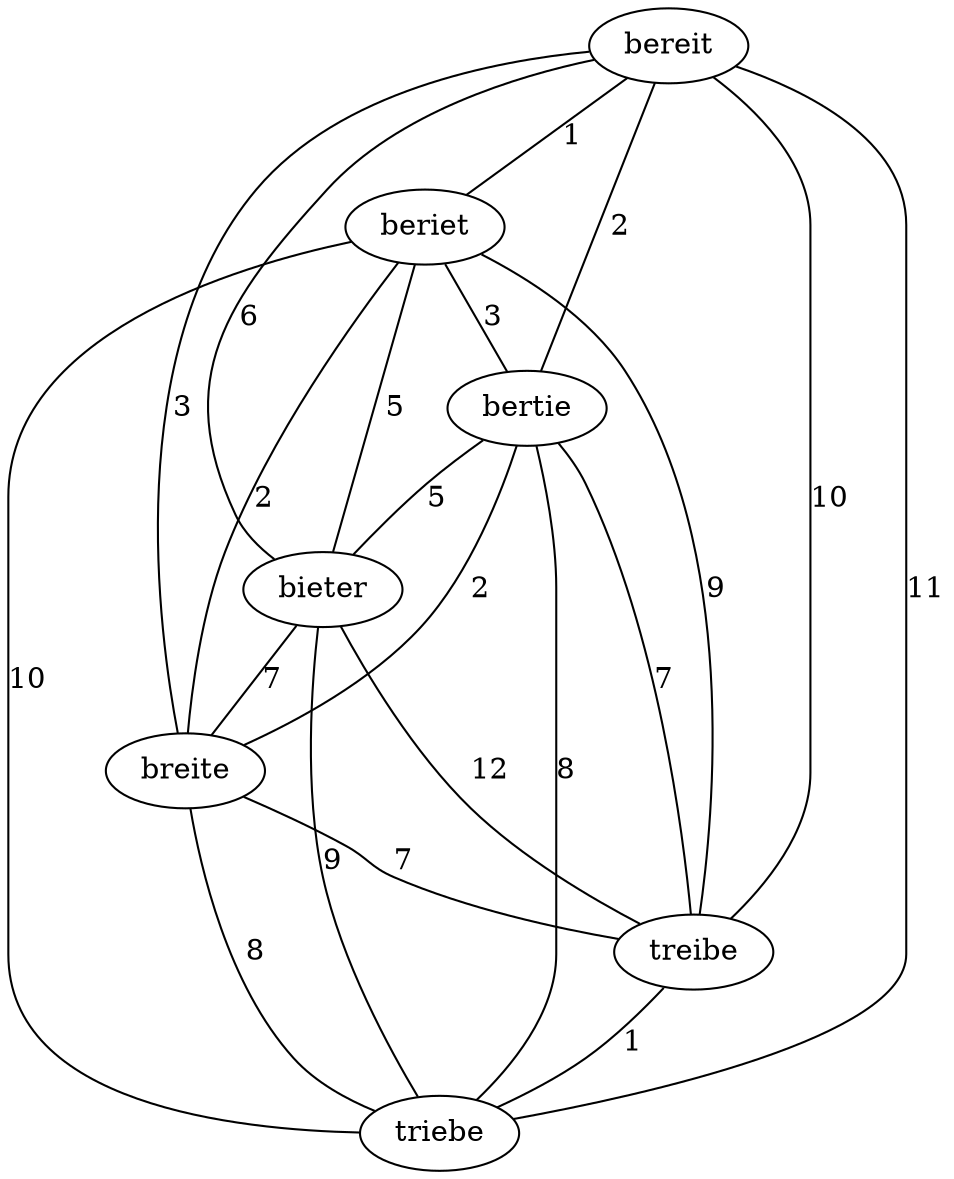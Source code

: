 graph {
	bereit -- beriet [ label="1" ];
	bereit -- bertie [ label="2" ];
	bereit -- bieter [ label="6" ];
	bereit -- breite [ label="3" ];
	bereit -- treibe [ label="10" ];
	bereit -- triebe [ label="11" ];
	beriet -- bertie [ label="3" ];
	beriet -- bieter [ label="5" ];
	beriet -- breite [ label="2" ];
	beriet -- treibe [ label="9" ];
	beriet -- triebe [ label="10" ];
	bertie -- bieter [ label="5" ];
	bertie -- breite [ label="2" ];
	bertie -- treibe [ label="7" ];
	bertie -- triebe [ label="8" ];
	bieter -- breite [ label="7" ];
	bieter -- treibe [ label="12" ];
	bieter -- triebe [ label="9" ];
	breite -- treibe [ label="7" ];
	breite -- triebe [ label="8" ];
	treibe -- triebe [ label="1" ];
}